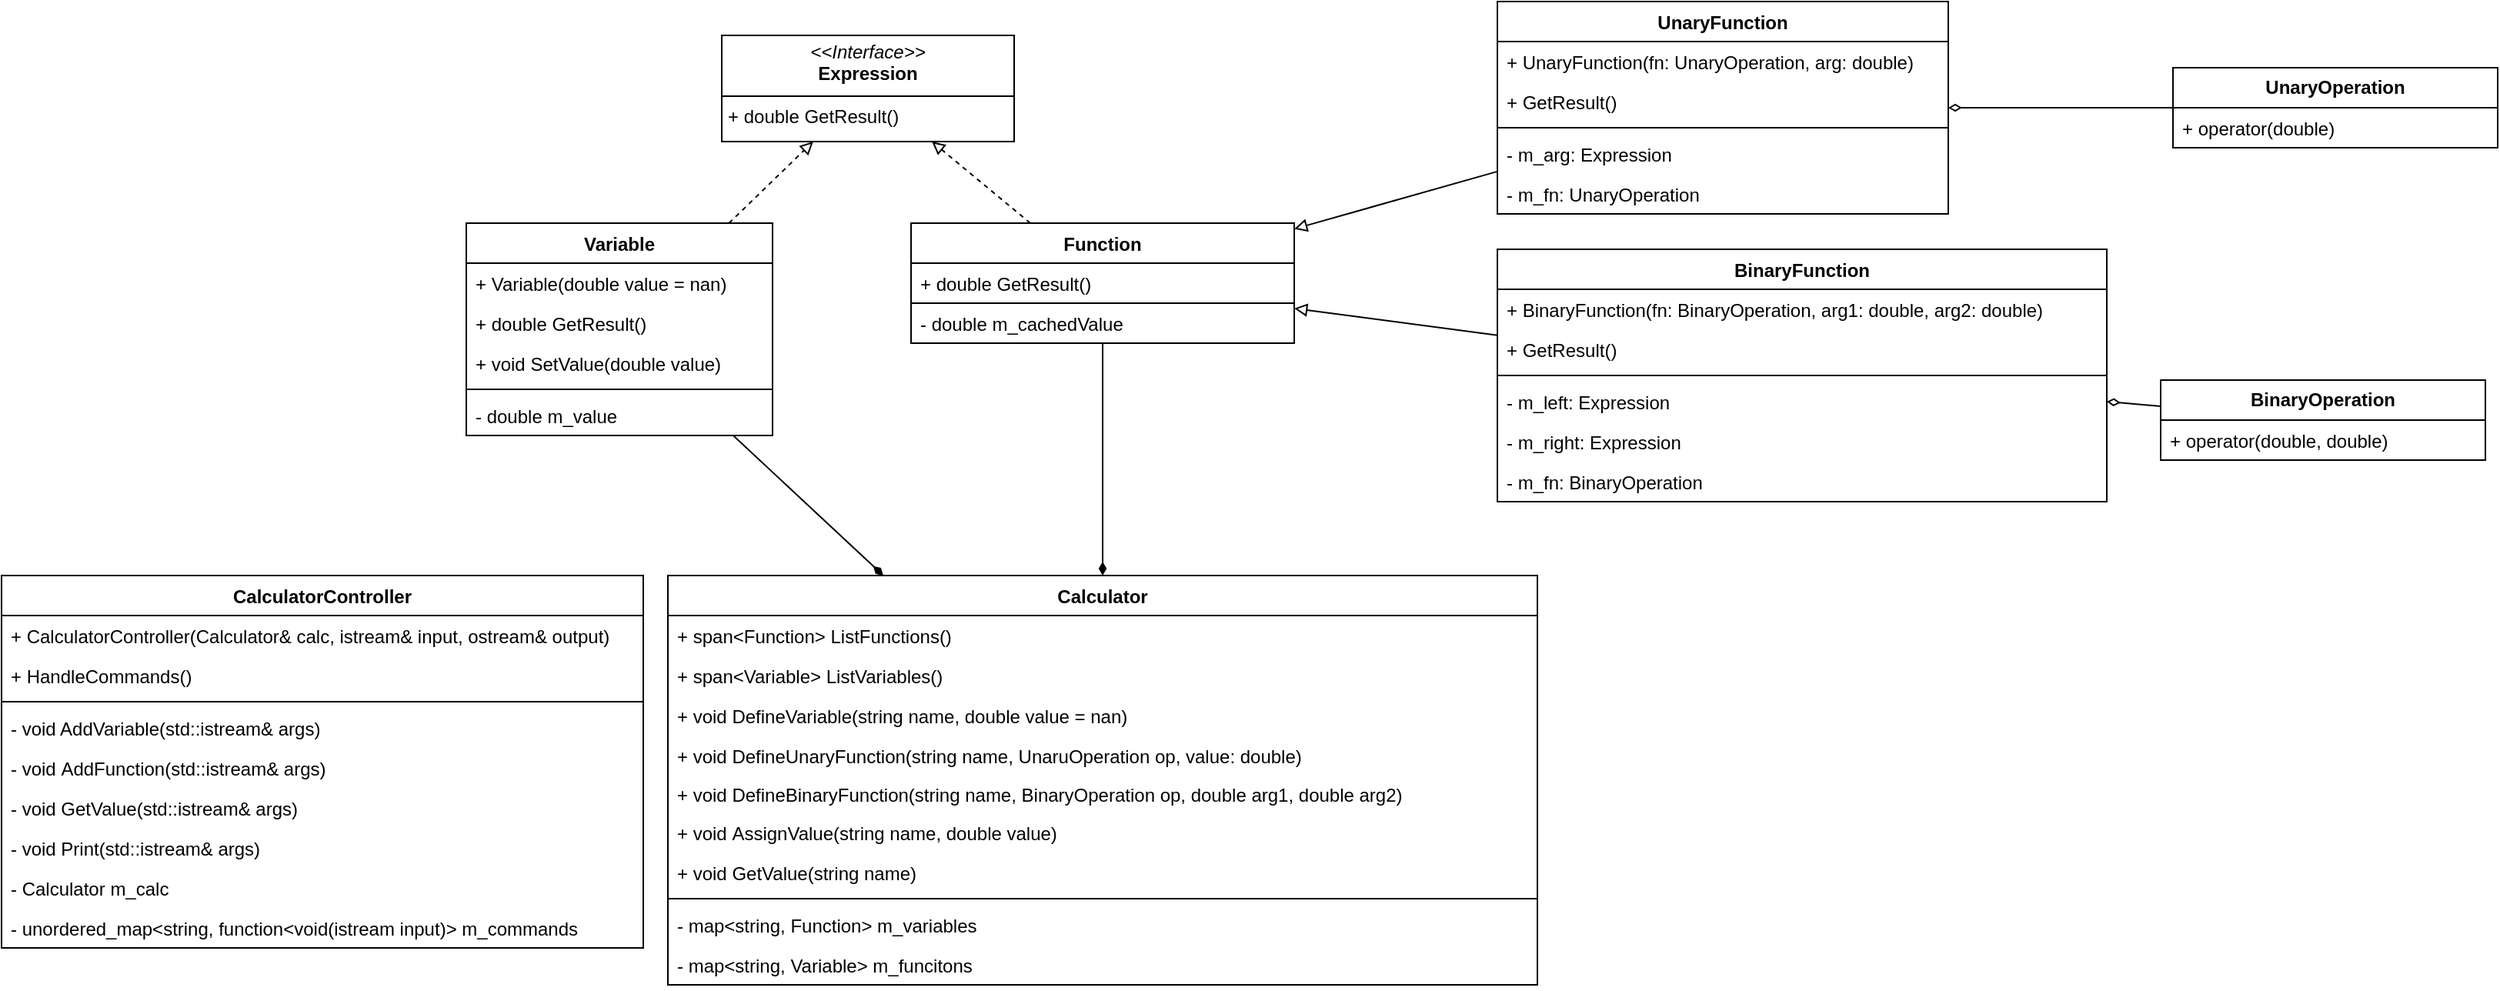 <mxfile version="26.1.1">
  <diagram id="C5RBs43oDa-KdzZeNtuy" name="Page-1">
    <mxGraphModel dx="1772" dy="1127" grid="0" gridSize="10" guides="1" tooltips="1" connect="1" arrows="1" fold="1" page="0" pageScale="1" pageWidth="827" pageHeight="1169" math="0" shadow="0">
      <root>
        <mxCell id="WIyWlLk6GJQsqaUBKTNV-0" />
        <mxCell id="WIyWlLk6GJQsqaUBKTNV-1" parent="WIyWlLk6GJQsqaUBKTNV-0" />
        <mxCell id="sb6i_JsN-GLQgKSfz3Fc-4" value="Calculator" style="swimlane;fontStyle=1;align=center;verticalAlign=top;childLayout=stackLayout;horizontal=1;startSize=26;horizontalStack=0;resizeParent=1;resizeParentMax=0;resizeLast=0;collapsible=1;marginBottom=0;whiteSpace=wrap;html=1;" parent="WIyWlLk6GJQsqaUBKTNV-1" vertex="1">
          <mxGeometry x="78" y="134" width="565" height="266" as="geometry" />
        </mxCell>
        <mxCell id="sb6i_JsN-GLQgKSfz3Fc-5" value="&lt;span style=&quot;color: rgb(0, 0, 0); font-family: Helvetica; font-size: 12px; font-style: normal; font-variant-ligatures: normal; font-variant-caps: normal; font-weight: 400; letter-spacing: normal; orphans: 2; text-align: left; text-indent: 0px; text-transform: none; widows: 2; word-spacing: 0px; -webkit-text-stroke-width: 0px; white-space: normal; background-color: rgb(255, 255, 255); text-decoration-thickness: initial; text-decoration-style: initial; text-decoration-color: initial; display: inline !important; float: none;&quot;&gt;+ span&amp;lt;Function&amp;gt; ListFunctions()&lt;/span&gt;" style="text;strokeColor=none;fillColor=none;align=left;verticalAlign=top;spacingLeft=4;spacingRight=4;overflow=hidden;rotatable=0;points=[[0,0.5],[1,0.5]];portConstraint=eastwest;whiteSpace=wrap;html=1;" parent="sb6i_JsN-GLQgKSfz3Fc-4" vertex="1">
          <mxGeometry y="26" width="565" height="26" as="geometry" />
        </mxCell>
        <mxCell id="sb6i_JsN-GLQgKSfz3Fc-8" value="&lt;span style=&quot;color: rgb(0, 0, 0); font-family: Helvetica; font-size: 12px; font-style: normal; font-variant-ligatures: normal; font-variant-caps: normal; font-weight: 400; letter-spacing: normal; orphans: 2; text-align: left; text-indent: 0px; text-transform: none; widows: 2; word-spacing: 0px; -webkit-text-stroke-width: 0px; white-space: normal; background-color: rgb(255, 255, 255); text-decoration-thickness: initial; text-decoration-style: initial; text-decoration-color: initial; display: inline !important; float: none;&quot;&gt;+ span&amp;lt;Variable&amp;gt; ListVariables()&lt;/span&gt;" style="text;strokeColor=none;fillColor=none;align=left;verticalAlign=top;spacingLeft=4;spacingRight=4;overflow=hidden;rotatable=0;points=[[0,0.5],[1,0.5]];portConstraint=eastwest;whiteSpace=wrap;html=1;" parent="sb6i_JsN-GLQgKSfz3Fc-4" vertex="1">
          <mxGeometry y="52" width="565" height="26" as="geometry" />
        </mxCell>
        <mxCell id="_RwPmkaiMAOCzkeCMt8L-24" value="&lt;span style=&quot;color: rgb(0, 0, 0); font-family: Helvetica; font-size: 12px; font-style: normal; font-variant-ligatures: normal; font-variant-caps: normal; font-weight: 400; letter-spacing: normal; orphans: 2; text-align: left; text-indent: 0px; text-transform: none; widows: 2; word-spacing: 0px; -webkit-text-stroke-width: 0px; white-space: normal; background-color: rgb(255, 255, 255); text-decoration-thickness: initial; text-decoration-style: initial; text-decoration-color: initial; display: inline !important; float: none;&quot;&gt;+ void DefineVariable(string name, double value = nan)&lt;/span&gt;" style="text;strokeColor=none;fillColor=none;align=left;verticalAlign=top;spacingLeft=4;spacingRight=4;overflow=hidden;rotatable=0;points=[[0,0.5],[1,0.5]];portConstraint=eastwest;whiteSpace=wrap;html=1;" parent="sb6i_JsN-GLQgKSfz3Fc-4" vertex="1">
          <mxGeometry y="78" width="565" height="26" as="geometry" />
        </mxCell>
        <mxCell id="_RwPmkaiMAOCzkeCMt8L-27" value="+ void DefineUnaryFunction(string name, UnaruOperation op, value: double)" style="text;strokeColor=none;fillColor=none;align=left;verticalAlign=top;spacingLeft=4;spacingRight=4;overflow=hidden;rotatable=0;points=[[0,0.5],[1,0.5]];portConstraint=eastwest;whiteSpace=wrap;html=1;" parent="sb6i_JsN-GLQgKSfz3Fc-4" vertex="1">
          <mxGeometry y="104" width="565" height="25" as="geometry" />
        </mxCell>
        <mxCell id="_RwPmkaiMAOCzkeCMt8L-28" value="&lt;span style=&quot;color: rgb(0, 0, 0); font-family: Helvetica; font-size: 12px; font-style: normal; font-variant-ligatures: normal; font-variant-caps: normal; font-weight: 400; letter-spacing: normal; orphans: 2; text-align: left; text-indent: 0px; text-transform: none; widows: 2; word-spacing: 0px; -webkit-text-stroke-width: 0px; white-space: normal; background-color: rgb(255, 255, 255); text-decoration-thickness: initial; text-decoration-style: initial; text-decoration-color: initial; display: inline !important; float: none;&quot;&gt;+ void&amp;nbsp;DefineBinaryFunction(string name, BinaryOperation op, double arg1, double arg2)&lt;/span&gt;" style="text;strokeColor=none;fillColor=none;align=left;verticalAlign=top;spacingLeft=4;spacingRight=4;overflow=hidden;rotatable=0;points=[[0,0.5],[1,0.5]];portConstraint=eastwest;whiteSpace=wrap;html=1;" parent="sb6i_JsN-GLQgKSfz3Fc-4" vertex="1">
          <mxGeometry y="129" width="565" height="25" as="geometry" />
        </mxCell>
        <mxCell id="_RwPmkaiMAOCzkeCMt8L-23" value="&lt;span style=&quot;color: rgb(0, 0, 0); font-family: Helvetica; font-size: 12px; font-style: normal; font-variant-ligatures: normal; font-variant-caps: normal; font-weight: 400; letter-spacing: normal; orphans: 2; text-align: left; text-indent: 0px; text-transform: none; widows: 2; word-spacing: 0px; -webkit-text-stroke-width: 0px; white-space: normal; background-color: rgb(255, 255, 255); text-decoration-thickness: initial; text-decoration-style: initial; text-decoration-color: initial; display: inline !important; float: none;&quot;&gt;+ void&amp;nbsp;AssignValue(string name, double value)&lt;/span&gt;" style="text;strokeColor=none;fillColor=none;align=left;verticalAlign=top;spacingLeft=4;spacingRight=4;overflow=hidden;rotatable=0;points=[[0,0.5],[1,0.5]];portConstraint=eastwest;whiteSpace=wrap;html=1;" parent="sb6i_JsN-GLQgKSfz3Fc-4" vertex="1">
          <mxGeometry y="154" width="565" height="26" as="geometry" />
        </mxCell>
        <mxCell id="_RwPmkaiMAOCzkeCMt8L-22" value="&lt;span style=&quot;color: rgb(0, 0, 0); font-family: Helvetica; font-size: 12px; font-style: normal; font-variant-ligatures: normal; font-variant-caps: normal; font-weight: 400; letter-spacing: normal; orphans: 2; text-align: left; text-indent: 0px; text-transform: none; widows: 2; word-spacing: 0px; -webkit-text-stroke-width: 0px; white-space: normal; background-color: rgb(255, 255, 255); text-decoration-thickness: initial; text-decoration-style: initial; text-decoration-color: initial; display: inline !important; float: none;&quot;&gt;+ void GetValue(string name)&lt;/span&gt;" style="text;strokeColor=none;fillColor=none;align=left;verticalAlign=top;spacingLeft=4;spacingRight=4;overflow=hidden;rotatable=0;points=[[0,0.5],[1,0.5]];portConstraint=eastwest;whiteSpace=wrap;html=1;" parent="sb6i_JsN-GLQgKSfz3Fc-4" vertex="1">
          <mxGeometry y="180" width="565" height="26" as="geometry" />
        </mxCell>
        <mxCell id="sb6i_JsN-GLQgKSfz3Fc-6" value="" style="line;strokeWidth=1;fillColor=none;align=left;verticalAlign=middle;spacingTop=-1;spacingLeft=3;spacingRight=3;rotatable=0;labelPosition=right;points=[];portConstraint=eastwest;strokeColor=inherit;" parent="sb6i_JsN-GLQgKSfz3Fc-4" vertex="1">
          <mxGeometry y="206" width="565" height="8" as="geometry" />
        </mxCell>
        <mxCell id="sb6i_JsN-GLQgKSfz3Fc-19" value="- map&amp;lt;string, Function&amp;gt; m_variables" style="text;strokeColor=none;fillColor=none;align=left;verticalAlign=top;spacingLeft=4;spacingRight=4;overflow=hidden;rotatable=0;points=[[0,0.5],[1,0.5]];portConstraint=eastwest;whiteSpace=wrap;html=1;" parent="sb6i_JsN-GLQgKSfz3Fc-4" vertex="1">
          <mxGeometry y="214" width="565" height="26" as="geometry" />
        </mxCell>
        <mxCell id="sb6i_JsN-GLQgKSfz3Fc-20" value="- map&amp;lt;string, Variable&amp;gt; m_funcitons" style="text;strokeColor=none;fillColor=none;align=left;verticalAlign=top;spacingLeft=4;spacingRight=4;overflow=hidden;rotatable=0;points=[[0,0.5],[1,0.5]];portConstraint=eastwest;whiteSpace=wrap;html=1;" parent="sb6i_JsN-GLQgKSfz3Fc-4" vertex="1">
          <mxGeometry y="240" width="565" height="26" as="geometry" />
        </mxCell>
        <mxCell id="sb6i_JsN-GLQgKSfz3Fc-11" value="CalculatorController" style="swimlane;fontStyle=1;align=center;verticalAlign=top;childLayout=stackLayout;horizontal=1;startSize=26;horizontalStack=0;resizeParent=1;resizeParentMax=0;resizeLast=0;collapsible=1;marginBottom=0;whiteSpace=wrap;html=1;" parent="WIyWlLk6GJQsqaUBKTNV-1" vertex="1">
          <mxGeometry x="-355" y="134" width="417" height="242" as="geometry" />
        </mxCell>
        <mxCell id="8oBD7yg9t4ULGHAhfyDF-2" value="+ CalculatorController(Calculator&amp;amp; calc, istream&amp;amp; input, ostream&amp;amp; output)" style="text;strokeColor=none;fillColor=none;align=left;verticalAlign=top;spacingLeft=4;spacingRight=4;overflow=hidden;rotatable=0;points=[[0,0.5],[1,0.5]];portConstraint=eastwest;whiteSpace=wrap;html=1;" vertex="1" parent="sb6i_JsN-GLQgKSfz3Fc-11">
          <mxGeometry y="26" width="417" height="26" as="geometry" />
        </mxCell>
        <mxCell id="8oBD7yg9t4ULGHAhfyDF-4" value="+ HandleCommands()" style="text;strokeColor=none;fillColor=none;align=left;verticalAlign=top;spacingLeft=4;spacingRight=4;overflow=hidden;rotatable=0;points=[[0,0.5],[1,0.5]];portConstraint=eastwest;whiteSpace=wrap;html=1;" vertex="1" parent="sb6i_JsN-GLQgKSfz3Fc-11">
          <mxGeometry y="52" width="417" height="26" as="geometry" />
        </mxCell>
        <mxCell id="sb6i_JsN-GLQgKSfz3Fc-14" value="" style="line;strokeWidth=1;fillColor=none;align=left;verticalAlign=middle;spacingTop=-1;spacingLeft=3;spacingRight=3;rotatable=0;labelPosition=right;points=[];portConstraint=eastwest;strokeColor=inherit;" parent="sb6i_JsN-GLQgKSfz3Fc-11" vertex="1">
          <mxGeometry y="78" width="417" height="8" as="geometry" />
        </mxCell>
        <mxCell id="sb6i_JsN-GLQgKSfz3Fc-16" value="- void AddVariable(std::istream&amp;amp; args)" style="text;strokeColor=none;fillColor=none;align=left;verticalAlign=top;spacingLeft=4;spacingRight=4;overflow=hidden;rotatable=0;points=[[0,0.5],[1,0.5]];portConstraint=eastwest;whiteSpace=wrap;html=1;" parent="sb6i_JsN-GLQgKSfz3Fc-11" vertex="1">
          <mxGeometry y="86" width="417" height="26" as="geometry" />
        </mxCell>
        <mxCell id="_RwPmkaiMAOCzkeCMt8L-0" value="-&lt;span style=&quot;background-color: transparent; color: light-dark(rgb(0, 0, 0), rgb(255, 255, 255));&quot;&gt;&amp;nbsp;&lt;/span&gt;void&amp;nbsp;&lt;span style=&quot;background-color: transparent; color: light-dark(rgb(0, 0, 0), rgb(255, 255, 255));&quot;&gt;AddFunction(std::istream&amp;amp; args)&lt;/span&gt;" style="text;strokeColor=none;fillColor=none;align=left;verticalAlign=top;spacingLeft=4;spacingRight=4;overflow=hidden;rotatable=0;points=[[0,0.5],[1,0.5]];portConstraint=eastwest;whiteSpace=wrap;html=1;" parent="sb6i_JsN-GLQgKSfz3Fc-11" vertex="1">
          <mxGeometry y="112" width="417" height="26" as="geometry" />
        </mxCell>
        <mxCell id="_RwPmkaiMAOCzkeCMt8L-1" value="- void GetValue(std::istream&amp;amp; args)" style="text;strokeColor=none;fillColor=none;align=left;verticalAlign=top;spacingLeft=4;spacingRight=4;overflow=hidden;rotatable=0;points=[[0,0.5],[1,0.5]];portConstraint=eastwest;whiteSpace=wrap;html=1;" parent="sb6i_JsN-GLQgKSfz3Fc-11" vertex="1">
          <mxGeometry y="138" width="417" height="26" as="geometry" />
        </mxCell>
        <mxCell id="_RwPmkaiMAOCzkeCMt8L-2" value="- void Print(std::istream&amp;amp; args)" style="text;strokeColor=none;fillColor=none;align=left;verticalAlign=top;spacingLeft=4;spacingRight=4;overflow=hidden;rotatable=0;points=[[0,0.5],[1,0.5]];portConstraint=eastwest;whiteSpace=wrap;html=1;" parent="sb6i_JsN-GLQgKSfz3Fc-11" vertex="1">
          <mxGeometry y="164" width="417" height="26" as="geometry" />
        </mxCell>
        <mxCell id="8oBD7yg9t4ULGHAhfyDF-3" value="- Calculator m_calc" style="text;strokeColor=none;fillColor=none;align=left;verticalAlign=top;spacingLeft=4;spacingRight=4;overflow=hidden;rotatable=0;points=[[0,0.5],[1,0.5]];portConstraint=eastwest;whiteSpace=wrap;html=1;" vertex="1" parent="sb6i_JsN-GLQgKSfz3Fc-11">
          <mxGeometry y="190" width="417" height="26" as="geometry" />
        </mxCell>
        <mxCell id="sb6i_JsN-GLQgKSfz3Fc-12" value="- unordered_map&amp;lt;string, function&amp;lt;void(istream input)&amp;gt; m_commands&amp;nbsp;" style="text;strokeColor=none;fillColor=none;align=left;verticalAlign=top;spacingLeft=4;spacingRight=4;overflow=hidden;rotatable=0;points=[[0,0.5],[1,0.5]];portConstraint=eastwest;whiteSpace=wrap;html=1;" parent="sb6i_JsN-GLQgKSfz3Fc-11" vertex="1">
          <mxGeometry y="216" width="417" height="26" as="geometry" />
        </mxCell>
        <mxCell id="_RwPmkaiMAOCzkeCMt8L-29" style="rounded=0;orthogonalLoop=1;jettySize=auto;html=1;endArrow=block;endFill=0;dashed=1;" parent="WIyWlLk6GJQsqaUBKTNV-1" source="_RwPmkaiMAOCzkeCMt8L-8" target="G51UGEZFX_oxKExTZg33-18" edge="1">
          <mxGeometry relative="1" as="geometry">
            <mxPoint x="158.881" y="-135" as="targetPoint" />
          </mxGeometry>
        </mxCell>
        <mxCell id="8oBD7yg9t4ULGHAhfyDF-7" style="rounded=0;orthogonalLoop=1;jettySize=auto;html=1;endArrow=diamondThin;endFill=1;" edge="1" parent="WIyWlLk6GJQsqaUBKTNV-1" source="_RwPmkaiMAOCzkeCMt8L-8" target="sb6i_JsN-GLQgKSfz3Fc-4">
          <mxGeometry relative="1" as="geometry" />
        </mxCell>
        <mxCell id="_RwPmkaiMAOCzkeCMt8L-8" value="Variable" style="swimlane;fontStyle=1;align=center;verticalAlign=top;childLayout=stackLayout;horizontal=1;startSize=26;horizontalStack=0;resizeParent=1;resizeParentMax=0;resizeLast=0;collapsible=1;marginBottom=0;whiteSpace=wrap;html=1;" parent="WIyWlLk6GJQsqaUBKTNV-1" vertex="1">
          <mxGeometry x="-53" y="-95" width="199" height="138" as="geometry" />
        </mxCell>
        <mxCell id="8oBD7yg9t4ULGHAhfyDF-10" value="+ Variable(double value = nan)" style="text;strokeColor=none;fillColor=none;align=left;verticalAlign=top;spacingLeft=4;spacingRight=4;overflow=hidden;rotatable=0;points=[[0,0.5],[1,0.5]];portConstraint=eastwest;whiteSpace=wrap;html=1;" vertex="1" parent="_RwPmkaiMAOCzkeCMt8L-8">
          <mxGeometry y="26" width="199" height="26" as="geometry" />
        </mxCell>
        <mxCell id="G51UGEZFX_oxKExTZg33-7" value="+ double GetResult()" style="text;strokeColor=none;fillColor=none;align=left;verticalAlign=top;spacingLeft=4;spacingRight=4;overflow=hidden;rotatable=0;points=[[0,0.5],[1,0.5]];portConstraint=eastwest;whiteSpace=wrap;html=1;" parent="_RwPmkaiMAOCzkeCMt8L-8" vertex="1">
          <mxGeometry y="52" width="199" height="26" as="geometry" />
        </mxCell>
        <mxCell id="_RwPmkaiMAOCzkeCMt8L-9" value="+ void SetValue(double value)" style="text;strokeColor=none;fillColor=none;align=left;verticalAlign=top;spacingLeft=4;spacingRight=4;overflow=hidden;rotatable=0;points=[[0,0.5],[1,0.5]];portConstraint=eastwest;whiteSpace=wrap;html=1;" parent="_RwPmkaiMAOCzkeCMt8L-8" vertex="1">
          <mxGeometry y="78" width="199" height="26" as="geometry" />
        </mxCell>
        <mxCell id="_RwPmkaiMAOCzkeCMt8L-10" value="" style="line;strokeWidth=1;fillColor=none;align=left;verticalAlign=middle;spacingTop=-1;spacingLeft=3;spacingRight=3;rotatable=0;labelPosition=right;points=[];portConstraint=eastwest;strokeColor=inherit;" parent="_RwPmkaiMAOCzkeCMt8L-8" vertex="1">
          <mxGeometry y="104" width="199" height="8" as="geometry" />
        </mxCell>
        <mxCell id="_RwPmkaiMAOCzkeCMt8L-11" value="- double m_value" style="text;strokeColor=none;fillColor=none;align=left;verticalAlign=top;spacingLeft=4;spacingRight=4;overflow=hidden;rotatable=0;points=[[0,0.5],[1,0.5]];portConstraint=eastwest;whiteSpace=wrap;html=1;" parent="_RwPmkaiMAOCzkeCMt8L-8" vertex="1">
          <mxGeometry y="112" width="199" height="26" as="geometry" />
        </mxCell>
        <mxCell id="G51UGEZFX_oxKExTZg33-6" style="rounded=0;orthogonalLoop=1;jettySize=auto;html=1;endArrow=block;endFill=0;dashed=1;" parent="WIyWlLk6GJQsqaUBKTNV-1" source="_RwPmkaiMAOCzkeCMt8L-13" target="G51UGEZFX_oxKExTZg33-18" edge="1">
          <mxGeometry relative="1" as="geometry">
            <mxPoint x="238" y="-135" as="targetPoint" />
          </mxGeometry>
        </mxCell>
        <mxCell id="8oBD7yg9t4ULGHAhfyDF-6" style="rounded=0;orthogonalLoop=1;jettySize=auto;html=1;endArrow=diamondThin;endFill=1;" edge="1" parent="WIyWlLk6GJQsqaUBKTNV-1" source="_RwPmkaiMAOCzkeCMt8L-13" target="sb6i_JsN-GLQgKSfz3Fc-4">
          <mxGeometry relative="1" as="geometry" />
        </mxCell>
        <mxCell id="_RwPmkaiMAOCzkeCMt8L-13" value="Function" style="swimlane;fontStyle=1;align=center;verticalAlign=top;childLayout=stackLayout;horizontal=1;startSize=26;horizontalStack=0;resizeParent=1;resizeParentMax=0;resizeLast=0;collapsible=1;marginBottom=0;whiteSpace=wrap;html=1;" parent="WIyWlLk6GJQsqaUBKTNV-1" vertex="1">
          <mxGeometry x="236" y="-95" width="249" height="78" as="geometry">
            <mxRectangle x="239" y="-19" width="81" height="26" as="alternateBounds" />
          </mxGeometry>
        </mxCell>
        <mxCell id="_RwPmkaiMAOCzkeCMt8L-14" value="+ double GetResult()" style="text;strokeColor=none;fillColor=none;align=left;verticalAlign=top;spacingLeft=4;spacingRight=4;overflow=hidden;rotatable=0;points=[[0,0.5],[1,0.5]];portConstraint=eastwest;whiteSpace=wrap;html=1;" parent="_RwPmkaiMAOCzkeCMt8L-13" vertex="1">
          <mxGeometry y="26" width="249" height="26" as="geometry" />
        </mxCell>
        <mxCell id="8oBD7yg9t4ULGHAhfyDF-9" value="- double&amp;nbsp;m_cachedValue" style="text;strokeColor=default;fillColor=none;align=left;verticalAlign=top;spacingLeft=4;spacingRight=4;overflow=hidden;rotatable=0;points=[[0,0.5],[1,0.5]];portConstraint=eastwest;whiteSpace=wrap;html=1;" vertex="1" parent="_RwPmkaiMAOCzkeCMt8L-13">
          <mxGeometry y="52" width="249" height="26" as="geometry" />
        </mxCell>
        <mxCell id="G51UGEZFX_oxKExTZg33-12" style="rounded=0;orthogonalLoop=1;jettySize=auto;html=1;endArrow=block;endFill=0;" parent="WIyWlLk6GJQsqaUBKTNV-1" source="G51UGEZFX_oxKExTZg33-8" target="_RwPmkaiMAOCzkeCMt8L-13" edge="1">
          <mxGeometry relative="1" as="geometry" />
        </mxCell>
        <mxCell id="G51UGEZFX_oxKExTZg33-8" value="BinaryFunction" style="swimlane;fontStyle=1;align=center;verticalAlign=top;childLayout=stackLayout;horizontal=1;startSize=26;horizontalStack=0;resizeParent=1;resizeParentMax=0;resizeLast=0;collapsible=1;marginBottom=0;whiteSpace=wrap;html=1;" parent="WIyWlLk6GJQsqaUBKTNV-1" vertex="1">
          <mxGeometry x="617" y="-78" width="396" height="164" as="geometry" />
        </mxCell>
        <mxCell id="G51UGEZFX_oxKExTZg33-28" value="+ BinaryFunction(fn: BinaryOperation, arg1: double, arg2: double)" style="text;strokeColor=none;fillColor=none;align=left;verticalAlign=top;spacingLeft=4;spacingRight=4;overflow=hidden;rotatable=0;points=[[0,0.5],[1,0.5]];portConstraint=eastwest;whiteSpace=wrap;html=1;" parent="G51UGEZFX_oxKExTZg33-8" vertex="1">
          <mxGeometry y="26" width="396" height="26" as="geometry" />
        </mxCell>
        <mxCell id="G51UGEZFX_oxKExTZg33-9" value="+ GetResult()" style="text;strokeColor=none;fillColor=none;align=left;verticalAlign=top;spacingLeft=4;spacingRight=4;overflow=hidden;rotatable=0;points=[[0,0.5],[1,0.5]];portConstraint=eastwest;whiteSpace=wrap;html=1;" parent="G51UGEZFX_oxKExTZg33-8" vertex="1">
          <mxGeometry y="52" width="396" height="26" as="geometry" />
        </mxCell>
        <mxCell id="G51UGEZFX_oxKExTZg33-10" value="" style="line;strokeWidth=1;fillColor=none;align=left;verticalAlign=middle;spacingTop=-1;spacingLeft=3;spacingRight=3;rotatable=0;labelPosition=right;points=[];portConstraint=eastwest;strokeColor=inherit;" parent="G51UGEZFX_oxKExTZg33-8" vertex="1">
          <mxGeometry y="78" width="396" height="8" as="geometry" />
        </mxCell>
        <mxCell id="G51UGEZFX_oxKExTZg33-11" value="- m_left: Expression" style="text;strokeColor=none;fillColor=none;align=left;verticalAlign=top;spacingLeft=4;spacingRight=4;overflow=hidden;rotatable=0;points=[[0,0.5],[1,0.5]];portConstraint=eastwest;whiteSpace=wrap;html=1;" parent="G51UGEZFX_oxKExTZg33-8" vertex="1">
          <mxGeometry y="86" width="396" height="26" as="geometry" />
        </mxCell>
        <mxCell id="G51UGEZFX_oxKExTZg33-20" value="- m_right: Expression" style="text;strokeColor=none;fillColor=none;align=left;verticalAlign=top;spacingLeft=4;spacingRight=4;overflow=hidden;rotatable=0;points=[[0,0.5],[1,0.5]];portConstraint=eastwest;whiteSpace=wrap;html=1;" parent="G51UGEZFX_oxKExTZg33-8" vertex="1">
          <mxGeometry y="112" width="396" height="26" as="geometry" />
        </mxCell>
        <mxCell id="G51UGEZFX_oxKExTZg33-19" value="- m_fn: BinaryOperation" style="text;strokeColor=none;fillColor=none;align=left;verticalAlign=top;spacingLeft=4;spacingRight=4;overflow=hidden;rotatable=0;points=[[0,0.5],[1,0.5]];portConstraint=eastwest;whiteSpace=wrap;html=1;" parent="G51UGEZFX_oxKExTZg33-8" vertex="1">
          <mxGeometry y="138" width="396" height="26" as="geometry" />
        </mxCell>
        <mxCell id="G51UGEZFX_oxKExTZg33-17" style="rounded=0;orthogonalLoop=1;jettySize=auto;html=1;endArrow=block;endFill=0;" parent="WIyWlLk6GJQsqaUBKTNV-1" source="G51UGEZFX_oxKExTZg33-13" target="_RwPmkaiMAOCzkeCMt8L-13" edge="1">
          <mxGeometry relative="1" as="geometry" />
        </mxCell>
        <mxCell id="G51UGEZFX_oxKExTZg33-13" value="UnaryFunction" style="swimlane;fontStyle=1;align=center;verticalAlign=top;childLayout=stackLayout;horizontal=1;startSize=26;horizontalStack=0;resizeParent=1;resizeParentMax=0;resizeLast=0;collapsible=1;marginBottom=0;whiteSpace=wrap;html=1;" parent="WIyWlLk6GJQsqaUBKTNV-1" vertex="1">
          <mxGeometry x="617" y="-239" width="293" height="138" as="geometry" />
        </mxCell>
        <mxCell id="G51UGEZFX_oxKExTZg33-29" value="+ UnaryFunction(fn: UnaryOperation, arg: double)" style="text;strokeColor=none;fillColor=none;align=left;verticalAlign=top;spacingLeft=4;spacingRight=4;overflow=hidden;rotatable=0;points=[[0,0.5],[1,0.5]];portConstraint=eastwest;whiteSpace=wrap;html=1;" parent="G51UGEZFX_oxKExTZg33-13" vertex="1">
          <mxGeometry y="26" width="293" height="26" as="geometry" />
        </mxCell>
        <mxCell id="G51UGEZFX_oxKExTZg33-14" value="+ GetResult()" style="text;strokeColor=none;fillColor=none;align=left;verticalAlign=top;spacingLeft=4;spacingRight=4;overflow=hidden;rotatable=0;points=[[0,0.5],[1,0.5]];portConstraint=eastwest;whiteSpace=wrap;html=1;" parent="G51UGEZFX_oxKExTZg33-13" vertex="1">
          <mxGeometry y="52" width="293" height="26" as="geometry" />
        </mxCell>
        <mxCell id="G51UGEZFX_oxKExTZg33-15" value="" style="line;strokeWidth=1;fillColor=none;align=left;verticalAlign=middle;spacingTop=-1;spacingLeft=3;spacingRight=3;rotatable=0;labelPosition=right;points=[];portConstraint=eastwest;strokeColor=inherit;" parent="G51UGEZFX_oxKExTZg33-13" vertex="1">
          <mxGeometry y="78" width="293" height="8" as="geometry" />
        </mxCell>
        <mxCell id="G51UGEZFX_oxKExTZg33-16" value="- m_arg: Expression" style="text;strokeColor=none;fillColor=none;align=left;verticalAlign=top;spacingLeft=4;spacingRight=4;overflow=hidden;rotatable=0;points=[[0,0.5],[1,0.5]];portConstraint=eastwest;whiteSpace=wrap;html=1;" parent="G51UGEZFX_oxKExTZg33-13" vertex="1">
          <mxGeometry y="86" width="293" height="26" as="geometry" />
        </mxCell>
        <mxCell id="G51UGEZFX_oxKExTZg33-21" value="- m_fn: UnaryOperation" style="text;strokeColor=none;fillColor=none;align=left;verticalAlign=top;spacingLeft=4;spacingRight=4;overflow=hidden;rotatable=0;points=[[0,0.5],[1,0.5]];portConstraint=eastwest;whiteSpace=wrap;html=1;" parent="G51UGEZFX_oxKExTZg33-13" vertex="1">
          <mxGeometry y="112" width="293" height="26" as="geometry" />
        </mxCell>
        <mxCell id="G51UGEZFX_oxKExTZg33-18" value="&lt;p style=&quot;margin:0px;margin-top:4px;text-align:center;&quot;&gt;&lt;i&gt;&amp;lt;&amp;lt;Interface&amp;gt;&amp;gt;&lt;/i&gt;&lt;br&gt;&lt;b&gt;Expression&lt;/b&gt;&lt;/p&gt;&lt;hr size=&quot;1&quot; style=&quot;border-style:solid;&quot;&gt;&lt;p style=&quot;margin:0px;margin-left:4px;&quot;&gt;+&amp;nbsp;&lt;span style=&quot;background-color: transparent; color: light-dark(rgb(0, 0, 0), rgb(255, 255, 255));&quot;&gt;double&amp;nbsp;&lt;/span&gt;&lt;span style=&quot;background-color: transparent; color: light-dark(rgb(0, 0, 0), rgb(255, 255, 255));&quot;&gt;GetResult()&lt;/span&gt;&lt;/p&gt;&lt;p style=&quot;margin:0px;margin-left:4px;&quot;&gt;&lt;br&gt;&lt;/p&gt;" style="verticalAlign=top;align=left;overflow=fill;html=1;whiteSpace=wrap;" parent="WIyWlLk6GJQsqaUBKTNV-1" vertex="1">
          <mxGeometry x="113" y="-217" width="190" height="69" as="geometry" />
        </mxCell>
        <mxCell id="8oBD7yg9t4ULGHAhfyDF-0" style="rounded=0;orthogonalLoop=1;jettySize=auto;html=1;endArrow=diamondThin;endFill=0;" edge="1" parent="WIyWlLk6GJQsqaUBKTNV-1" source="G51UGEZFX_oxKExTZg33-22" target="G51UGEZFX_oxKExTZg33-13">
          <mxGeometry relative="1" as="geometry" />
        </mxCell>
        <mxCell id="G51UGEZFX_oxKExTZg33-22" value="&lt;b&gt;UnaryOperation&lt;/b&gt;" style="swimlane;fontStyle=0;childLayout=stackLayout;horizontal=1;startSize=26;fillColor=none;horizontalStack=0;resizeParent=1;resizeParentMax=0;resizeLast=0;collapsible=1;marginBottom=0;whiteSpace=wrap;html=1;" parent="WIyWlLk6GJQsqaUBKTNV-1" vertex="1">
          <mxGeometry x="1056" y="-196" width="211" height="52" as="geometry" />
        </mxCell>
        <mxCell id="G51UGEZFX_oxKExTZg33-23" value="+ operator(double)" style="text;strokeColor=none;fillColor=none;align=left;verticalAlign=top;spacingLeft=4;spacingRight=4;overflow=hidden;rotatable=0;points=[[0,0.5],[1,0.5]];portConstraint=eastwest;whiteSpace=wrap;html=1;" parent="G51UGEZFX_oxKExTZg33-22" vertex="1">
          <mxGeometry y="26" width="211" height="26" as="geometry" />
        </mxCell>
        <mxCell id="8oBD7yg9t4ULGHAhfyDF-1" style="rounded=0;orthogonalLoop=1;jettySize=auto;html=1;endArrow=diamondThin;endFill=0;" edge="1" parent="WIyWlLk6GJQsqaUBKTNV-1" source="G51UGEZFX_oxKExTZg33-26" target="G51UGEZFX_oxKExTZg33-8">
          <mxGeometry relative="1" as="geometry" />
        </mxCell>
        <mxCell id="G51UGEZFX_oxKExTZg33-26" value="&lt;b&gt;BinaryOperation&lt;/b&gt;" style="swimlane;fontStyle=0;childLayout=stackLayout;horizontal=1;startSize=26;fillColor=none;horizontalStack=0;resizeParent=1;resizeParentMax=0;resizeLast=0;collapsible=1;marginBottom=0;whiteSpace=wrap;html=1;" parent="WIyWlLk6GJQsqaUBKTNV-1" vertex="1">
          <mxGeometry x="1048" y="7" width="211" height="52" as="geometry" />
        </mxCell>
        <mxCell id="G51UGEZFX_oxKExTZg33-27" value="+ operator(double, double)" style="text;strokeColor=none;fillColor=none;align=left;verticalAlign=top;spacingLeft=4;spacingRight=4;overflow=hidden;rotatable=0;points=[[0,0.5],[1,0.5]];portConstraint=eastwest;whiteSpace=wrap;html=1;" parent="G51UGEZFX_oxKExTZg33-26" vertex="1">
          <mxGeometry y="26" width="211" height="26" as="geometry" />
        </mxCell>
      </root>
    </mxGraphModel>
  </diagram>
</mxfile>
